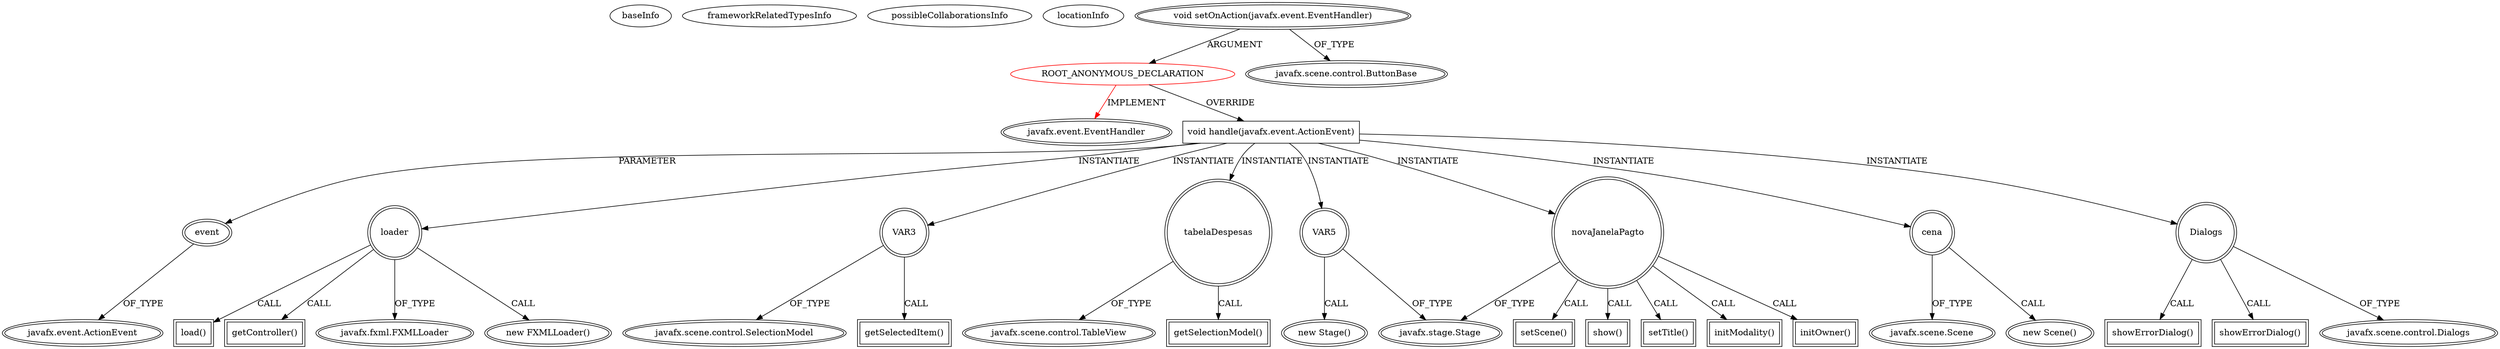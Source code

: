 digraph {
baseInfo[graphId=2500,category="extension_graph",isAnonymous=true,possibleRelation=false]
frameworkRelatedTypesInfo[0="javafx.event.EventHandler"]
possibleCollaborationsInfo[]
locationInfo[projectName="diogocs1-FPessoais",filePath="/diogocs1-FPessoais/FPessoais-master/FinancasPessoais/src/app/controllers/HomeController.java",contextSignature="void initialize(java.net.URL,java.util.ResourceBundle)",graphId="2500"]
0[label="ROOT_ANONYMOUS_DECLARATION",vertexType="ROOT_ANONYMOUS_DECLARATION",isFrameworkType=false,color=red]
1[label="javafx.event.EventHandler",vertexType="FRAMEWORK_INTERFACE_TYPE",isFrameworkType=true,peripheries=2]
2[label="void setOnAction(javafx.event.EventHandler)",vertexType="OUTSIDE_CALL",isFrameworkType=true,peripheries=2]
3[label="javafx.scene.control.ButtonBase",vertexType="FRAMEWORK_CLASS_TYPE",isFrameworkType=true,peripheries=2]
4[label="void handle(javafx.event.ActionEvent)",vertexType="OVERRIDING_METHOD_DECLARATION",isFrameworkType=false,shape=box]
5[label="event",vertexType="PARAMETER_DECLARATION",isFrameworkType=true,peripheries=2]
6[label="javafx.event.ActionEvent",vertexType="FRAMEWORK_CLASS_TYPE",isFrameworkType=true,peripheries=2]
8[label="loader",vertexType="VARIABLE_EXPRESION",isFrameworkType=true,peripheries=2,shape=circle]
9[label="javafx.fxml.FXMLLoader",vertexType="FRAMEWORK_CLASS_TYPE",isFrameworkType=true,peripheries=2]
7[label="new FXMLLoader()",vertexType="CONSTRUCTOR_CALL",isFrameworkType=true,peripheries=2]
11[label="load()",vertexType="INSIDE_CALL",isFrameworkType=true,peripheries=2,shape=box]
13[label="getController()",vertexType="INSIDE_CALL",isFrameworkType=true,peripheries=2,shape=box]
14[label="VAR3",vertexType="VARIABLE_EXPRESION",isFrameworkType=true,peripheries=2,shape=circle]
16[label="javafx.scene.control.SelectionModel",vertexType="FRAMEWORK_CLASS_TYPE",isFrameworkType=true,peripheries=2]
15[label="getSelectedItem()",vertexType="INSIDE_CALL",isFrameworkType=true,peripheries=2,shape=box]
17[label="tabelaDespesas",vertexType="VARIABLE_EXPRESION",isFrameworkType=true,peripheries=2,shape=circle]
19[label="javafx.scene.control.TableView",vertexType="FRAMEWORK_CLASS_TYPE",isFrameworkType=true,peripheries=2]
18[label="getSelectionModel()",vertexType="INSIDE_CALL",isFrameworkType=true,peripheries=2,shape=box]
21[label="VAR5",vertexType="VARIABLE_EXPRESION",isFrameworkType=true,peripheries=2,shape=circle]
22[label="javafx.stage.Stage",vertexType="FRAMEWORK_CLASS_TYPE",isFrameworkType=true,peripheries=2]
20[label="new Stage()",vertexType="CONSTRUCTOR_CALL",isFrameworkType=true,peripheries=2]
24[label="cena",vertexType="VARIABLE_EXPRESION",isFrameworkType=true,peripheries=2,shape=circle]
25[label="javafx.scene.Scene",vertexType="FRAMEWORK_CLASS_TYPE",isFrameworkType=true,peripheries=2]
23[label="new Scene()",vertexType="CONSTRUCTOR_CALL",isFrameworkType=true,peripheries=2]
26[label="novaJanelaPagto",vertexType="VARIABLE_EXPRESION",isFrameworkType=true,peripheries=2,shape=circle]
27[label="setTitle()",vertexType="INSIDE_CALL",isFrameworkType=true,peripheries=2,shape=box]
30[label="initModality()",vertexType="INSIDE_CALL",isFrameworkType=true,peripheries=2,shape=box]
32[label="initOwner()",vertexType="INSIDE_CALL",isFrameworkType=true,peripheries=2,shape=box]
34[label="setScene()",vertexType="INSIDE_CALL",isFrameworkType=true,peripheries=2,shape=box]
36[label="show()",vertexType="INSIDE_CALL",isFrameworkType=true,peripheries=2,shape=box]
37[label="Dialogs",vertexType="VARIABLE_EXPRESION",isFrameworkType=true,peripheries=2,shape=circle]
39[label="javafx.scene.control.Dialogs",vertexType="FRAMEWORK_CLASS_TYPE",isFrameworkType=true,peripheries=2]
38[label="showErrorDialog()",vertexType="INSIDE_CALL",isFrameworkType=true,peripheries=2,shape=box]
41[label="showErrorDialog()",vertexType="INSIDE_CALL",isFrameworkType=true,peripheries=2,shape=box]
0->1[label="IMPLEMENT",color=red]
2->0[label="ARGUMENT"]
2->3[label="OF_TYPE"]
0->4[label="OVERRIDE"]
5->6[label="OF_TYPE"]
4->5[label="PARAMETER"]
4->8[label="INSTANTIATE"]
8->9[label="OF_TYPE"]
8->7[label="CALL"]
8->11[label="CALL"]
8->13[label="CALL"]
4->14[label="INSTANTIATE"]
14->16[label="OF_TYPE"]
14->15[label="CALL"]
4->17[label="INSTANTIATE"]
17->19[label="OF_TYPE"]
17->18[label="CALL"]
4->21[label="INSTANTIATE"]
21->22[label="OF_TYPE"]
21->20[label="CALL"]
4->24[label="INSTANTIATE"]
24->25[label="OF_TYPE"]
24->23[label="CALL"]
4->26[label="INSTANTIATE"]
26->22[label="OF_TYPE"]
26->27[label="CALL"]
26->30[label="CALL"]
26->32[label="CALL"]
26->34[label="CALL"]
26->36[label="CALL"]
4->37[label="INSTANTIATE"]
37->39[label="OF_TYPE"]
37->38[label="CALL"]
37->41[label="CALL"]
}
